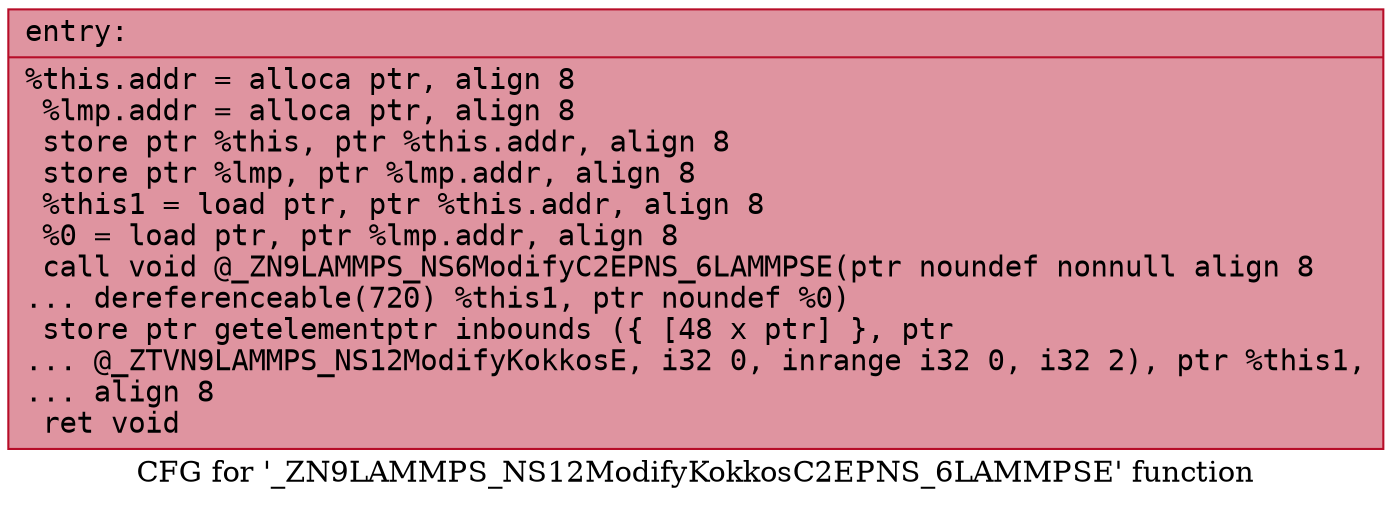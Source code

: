 digraph "CFG for '_ZN9LAMMPS_NS12ModifyKokkosC2EPNS_6LAMMPSE' function" {
	label="CFG for '_ZN9LAMMPS_NS12ModifyKokkosC2EPNS_6LAMMPSE' function";

	Node0x565291c8cd30 [shape=record,color="#b70d28ff", style=filled, fillcolor="#b70d2870" fontname="Courier",label="{entry:\l|  %this.addr = alloca ptr, align 8\l  %lmp.addr = alloca ptr, align 8\l  store ptr %this, ptr %this.addr, align 8\l  store ptr %lmp, ptr %lmp.addr, align 8\l  %this1 = load ptr, ptr %this.addr, align 8\l  %0 = load ptr, ptr %lmp.addr, align 8\l  call void @_ZN9LAMMPS_NS6ModifyC2EPNS_6LAMMPSE(ptr noundef nonnull align 8\l... dereferenceable(720) %this1, ptr noundef %0)\l  store ptr getelementptr inbounds (\{ [48 x ptr] \}, ptr\l... @_ZTVN9LAMMPS_NS12ModifyKokkosE, i32 0, inrange i32 0, i32 2), ptr %this1,\l... align 8\l  ret void\l}"];
}
